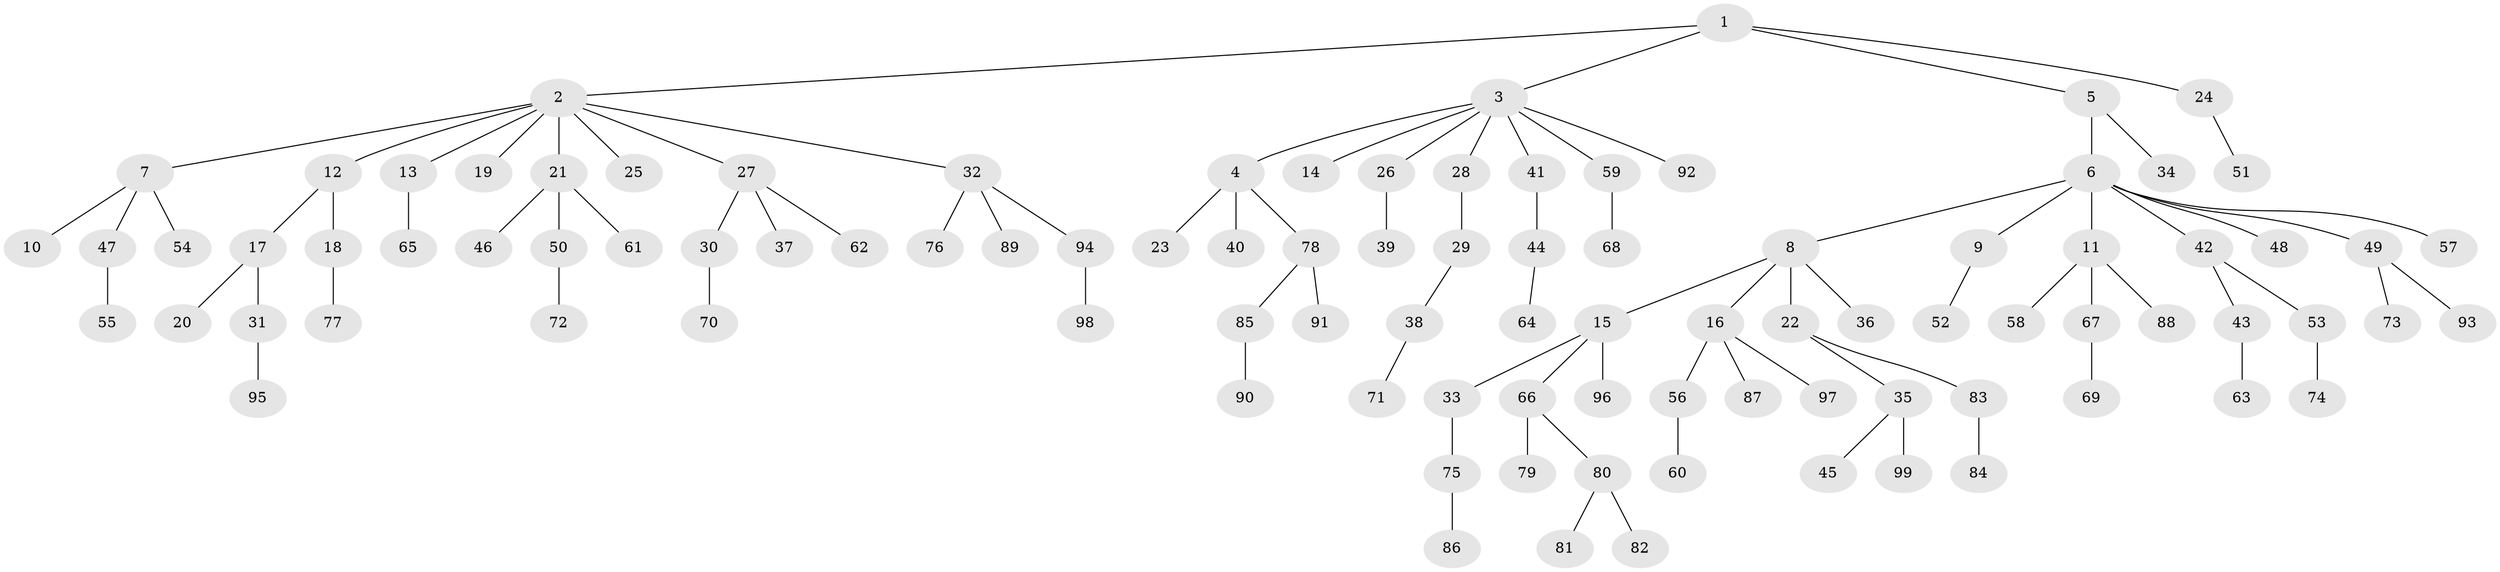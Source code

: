 // coarse degree distribution, {4: 0.07142857142857142, 8: 0.014285714285714285, 7: 0.02857142857142857, 3: 0.12857142857142856, 2: 0.22857142857142856, 1: 0.5285714285714286}
// Generated by graph-tools (version 1.1) at 2025/51/03/04/25 22:51:33]
// undirected, 99 vertices, 98 edges
graph export_dot {
  node [color=gray90,style=filled];
  1;
  2;
  3;
  4;
  5;
  6;
  7;
  8;
  9;
  10;
  11;
  12;
  13;
  14;
  15;
  16;
  17;
  18;
  19;
  20;
  21;
  22;
  23;
  24;
  25;
  26;
  27;
  28;
  29;
  30;
  31;
  32;
  33;
  34;
  35;
  36;
  37;
  38;
  39;
  40;
  41;
  42;
  43;
  44;
  45;
  46;
  47;
  48;
  49;
  50;
  51;
  52;
  53;
  54;
  55;
  56;
  57;
  58;
  59;
  60;
  61;
  62;
  63;
  64;
  65;
  66;
  67;
  68;
  69;
  70;
  71;
  72;
  73;
  74;
  75;
  76;
  77;
  78;
  79;
  80;
  81;
  82;
  83;
  84;
  85;
  86;
  87;
  88;
  89;
  90;
  91;
  92;
  93;
  94;
  95;
  96;
  97;
  98;
  99;
  1 -- 2;
  1 -- 3;
  1 -- 5;
  1 -- 24;
  2 -- 7;
  2 -- 12;
  2 -- 13;
  2 -- 19;
  2 -- 21;
  2 -- 25;
  2 -- 27;
  2 -- 32;
  3 -- 4;
  3 -- 14;
  3 -- 26;
  3 -- 28;
  3 -- 41;
  3 -- 59;
  3 -- 92;
  4 -- 23;
  4 -- 40;
  4 -- 78;
  5 -- 6;
  5 -- 34;
  6 -- 8;
  6 -- 9;
  6 -- 11;
  6 -- 42;
  6 -- 48;
  6 -- 49;
  6 -- 57;
  7 -- 10;
  7 -- 47;
  7 -- 54;
  8 -- 15;
  8 -- 16;
  8 -- 22;
  8 -- 36;
  9 -- 52;
  11 -- 58;
  11 -- 67;
  11 -- 88;
  12 -- 17;
  12 -- 18;
  13 -- 65;
  15 -- 33;
  15 -- 66;
  15 -- 96;
  16 -- 56;
  16 -- 87;
  16 -- 97;
  17 -- 20;
  17 -- 31;
  18 -- 77;
  21 -- 46;
  21 -- 50;
  21 -- 61;
  22 -- 35;
  22 -- 83;
  24 -- 51;
  26 -- 39;
  27 -- 30;
  27 -- 37;
  27 -- 62;
  28 -- 29;
  29 -- 38;
  30 -- 70;
  31 -- 95;
  32 -- 76;
  32 -- 89;
  32 -- 94;
  33 -- 75;
  35 -- 45;
  35 -- 99;
  38 -- 71;
  41 -- 44;
  42 -- 43;
  42 -- 53;
  43 -- 63;
  44 -- 64;
  47 -- 55;
  49 -- 73;
  49 -- 93;
  50 -- 72;
  53 -- 74;
  56 -- 60;
  59 -- 68;
  66 -- 79;
  66 -- 80;
  67 -- 69;
  75 -- 86;
  78 -- 85;
  78 -- 91;
  80 -- 81;
  80 -- 82;
  83 -- 84;
  85 -- 90;
  94 -- 98;
}

